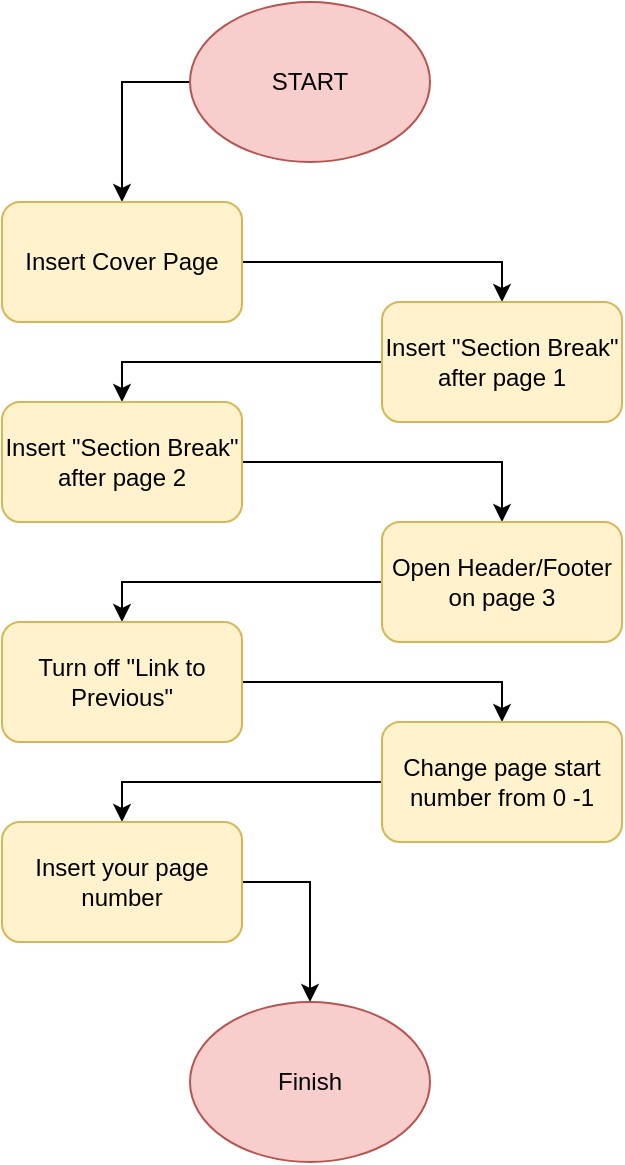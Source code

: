 <mxfile version="26.0.16">
  <diagram name="Page-1" id="3YdIM2ebGIVdK3NNQPUU">
    <mxGraphModel dx="1059" dy="605" grid="1" gridSize="10" guides="1" tooltips="1" connect="1" arrows="1" fold="1" page="1" pageScale="1" pageWidth="827" pageHeight="1169" math="0" shadow="0">
      <root>
        <mxCell id="0" />
        <mxCell id="1" parent="0" />
        <mxCell id="_Ihk1jzI4s_IJhZZ3BQH-10" style="edgeStyle=orthogonalEdgeStyle;rounded=0;orthogonalLoop=1;jettySize=auto;html=1;" edge="1" parent="1" source="_Ihk1jzI4s_IJhZZ3BQH-1" target="_Ihk1jzI4s_IJhZZ3BQH-2">
          <mxGeometry relative="1" as="geometry">
            <Array as="points">
              <mxPoint x="320" y="40" />
            </Array>
          </mxGeometry>
        </mxCell>
        <mxCell id="_Ihk1jzI4s_IJhZZ3BQH-1" value="START" style="ellipse;whiteSpace=wrap;html=1;fillColor=#f8cecc;strokeColor=#b85450;" vertex="1" parent="1">
          <mxGeometry x="354" width="120" height="80" as="geometry" />
        </mxCell>
        <mxCell id="_Ihk1jzI4s_IJhZZ3BQH-11" style="edgeStyle=orthogonalEdgeStyle;rounded=0;orthogonalLoop=1;jettySize=auto;html=1;exitX=1;exitY=0.5;exitDx=0;exitDy=0;entryX=0.5;entryY=0;entryDx=0;entryDy=0;" edge="1" parent="1" source="_Ihk1jzI4s_IJhZZ3BQH-2" target="_Ihk1jzI4s_IJhZZ3BQH-3">
          <mxGeometry relative="1" as="geometry" />
        </mxCell>
        <mxCell id="_Ihk1jzI4s_IJhZZ3BQH-2" value="Insert Cover Page" style="rounded=1;whiteSpace=wrap;html=1;fillColor=#fff2cc;strokeColor=#d6b656;" vertex="1" parent="1">
          <mxGeometry x="260" y="100" width="120" height="60" as="geometry" />
        </mxCell>
        <mxCell id="_Ihk1jzI4s_IJhZZ3BQH-12" style="edgeStyle=orthogonalEdgeStyle;rounded=0;orthogonalLoop=1;jettySize=auto;html=1;exitX=0;exitY=0.5;exitDx=0;exitDy=0;entryX=0.5;entryY=0;entryDx=0;entryDy=0;" edge="1" parent="1" source="_Ihk1jzI4s_IJhZZ3BQH-3" target="_Ihk1jzI4s_IJhZZ3BQH-4">
          <mxGeometry relative="1" as="geometry" />
        </mxCell>
        <mxCell id="_Ihk1jzI4s_IJhZZ3BQH-3" value="Insert &quot;Section Break&quot; after page 1" style="rounded=1;whiteSpace=wrap;html=1;fillColor=#fff2cc;strokeColor=#d6b656;" vertex="1" parent="1">
          <mxGeometry x="450" y="150" width="120" height="60" as="geometry" />
        </mxCell>
        <mxCell id="_Ihk1jzI4s_IJhZZ3BQH-13" style="edgeStyle=orthogonalEdgeStyle;rounded=0;orthogonalLoop=1;jettySize=auto;html=1;exitX=1;exitY=0.5;exitDx=0;exitDy=0;entryX=0.5;entryY=0;entryDx=0;entryDy=0;" edge="1" parent="1" source="_Ihk1jzI4s_IJhZZ3BQH-4" target="_Ihk1jzI4s_IJhZZ3BQH-5">
          <mxGeometry relative="1" as="geometry" />
        </mxCell>
        <mxCell id="_Ihk1jzI4s_IJhZZ3BQH-4" value="Insert &quot;Section Break&quot; after page 2" style="rounded=1;whiteSpace=wrap;html=1;fillColor=#fff2cc;strokeColor=#d6b656;" vertex="1" parent="1">
          <mxGeometry x="260" y="200" width="120" height="60" as="geometry" />
        </mxCell>
        <mxCell id="_Ihk1jzI4s_IJhZZ3BQH-14" style="edgeStyle=orthogonalEdgeStyle;rounded=0;orthogonalLoop=1;jettySize=auto;html=1;exitX=0;exitY=0.5;exitDx=0;exitDy=0;entryX=0.5;entryY=0;entryDx=0;entryDy=0;" edge="1" parent="1" source="_Ihk1jzI4s_IJhZZ3BQH-5" target="_Ihk1jzI4s_IJhZZ3BQH-6">
          <mxGeometry relative="1" as="geometry" />
        </mxCell>
        <mxCell id="_Ihk1jzI4s_IJhZZ3BQH-5" value="Open Header/Footer on page 3" style="rounded=1;whiteSpace=wrap;html=1;fillColor=#fff2cc;strokeColor=#d6b656;" vertex="1" parent="1">
          <mxGeometry x="450" y="260" width="120" height="60" as="geometry" />
        </mxCell>
        <mxCell id="_Ihk1jzI4s_IJhZZ3BQH-16" style="edgeStyle=orthogonalEdgeStyle;rounded=0;orthogonalLoop=1;jettySize=auto;html=1;exitX=1;exitY=0.5;exitDx=0;exitDy=0;entryX=0.5;entryY=0;entryDx=0;entryDy=0;" edge="1" parent="1" source="_Ihk1jzI4s_IJhZZ3BQH-6" target="_Ihk1jzI4s_IJhZZ3BQH-9">
          <mxGeometry relative="1" as="geometry" />
        </mxCell>
        <mxCell id="_Ihk1jzI4s_IJhZZ3BQH-6" value="Turn off &quot;Link to Previous&quot;" style="rounded=1;whiteSpace=wrap;html=1;fillColor=#fff2cc;strokeColor=#d6b656;" vertex="1" parent="1">
          <mxGeometry x="260" y="310" width="120" height="60" as="geometry" />
        </mxCell>
        <mxCell id="_Ihk1jzI4s_IJhZZ3BQH-19" style="edgeStyle=orthogonalEdgeStyle;rounded=0;orthogonalLoop=1;jettySize=auto;html=1;entryX=0.5;entryY=0;entryDx=0;entryDy=0;" edge="1" parent="1" source="_Ihk1jzI4s_IJhZZ3BQH-9" target="_Ihk1jzI4s_IJhZZ3BQH-17">
          <mxGeometry relative="1" as="geometry" />
        </mxCell>
        <mxCell id="_Ihk1jzI4s_IJhZZ3BQH-9" value="Change page start number from 0 -1" style="rounded=1;whiteSpace=wrap;html=1;fillColor=#fff2cc;strokeColor=#d6b656;" vertex="1" parent="1">
          <mxGeometry x="450" y="360" width="120" height="60" as="geometry" />
        </mxCell>
        <mxCell id="_Ihk1jzI4s_IJhZZ3BQH-20" style="edgeStyle=orthogonalEdgeStyle;rounded=0;orthogonalLoop=1;jettySize=auto;html=1;exitX=1;exitY=0.5;exitDx=0;exitDy=0;entryX=0.5;entryY=0;entryDx=0;entryDy=0;" edge="1" parent="1" source="_Ihk1jzI4s_IJhZZ3BQH-17" target="_Ihk1jzI4s_IJhZZ3BQH-18">
          <mxGeometry relative="1" as="geometry" />
        </mxCell>
        <mxCell id="_Ihk1jzI4s_IJhZZ3BQH-17" value="Insert your page number" style="rounded=1;whiteSpace=wrap;html=1;fillColor=#fff2cc;strokeColor=#d6b656;" vertex="1" parent="1">
          <mxGeometry x="260" y="410" width="120" height="60" as="geometry" />
        </mxCell>
        <mxCell id="_Ihk1jzI4s_IJhZZ3BQH-18" value="Finish" style="ellipse;whiteSpace=wrap;html=1;fillColor=#f8cecc;strokeColor=#b85450;" vertex="1" parent="1">
          <mxGeometry x="354" y="500" width="120" height="80" as="geometry" />
        </mxCell>
      </root>
    </mxGraphModel>
  </diagram>
</mxfile>

